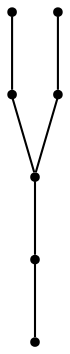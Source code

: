 graph {
  node [shape=point,comment="{\"directed\":false,\"doi\":\"10.1007/978-3-540-70904-6_35\",\"figure\":\"7 (2)\"}"]

  v0 [pos="943.3629678415698,454.17861938476574"]
  v1 [pos="996.9990052688953,423.36603800455737"]
  v2 [pos="889.915570494186,361.4911397298178"]
  v3 [pos="889.915570494186,423.3660380045573"]
  v4 [pos="889.915570494186,485.1160685221355"]
  v5 [pos="836.2190906613373,454.17861938476574"]
  v6 [pos="782.5841024709302,423.36603800455737"]

  v0 -- v1 [id="-1",pos="943.3629678415698,454.17861938476574 996.9990052688953,423.36603800455737 996.9990052688953,423.36603800455737 996.9990052688953,423.36603800455737"]
  v6 -- v5 [id="-2",pos="782.5841024709302,423.36603800455737 836.2190906613373,454.17861938476574 836.2190906613373,454.17861938476574 836.2190906613373,454.17861938476574"]
  v5 -- v4 [id="-3",pos="836.2190906613373,454.17861938476574 889.915570494186,485.1160685221355 889.915570494186,485.1160685221355 889.915570494186,485.1160685221355"]
  v4 -- v0 [id="-4",pos="889.915570494186,485.1160685221355 943.3629678415698,454.17861938476574 943.3629678415698,454.17861938476574 943.3629678415698,454.17861938476574"]
  v3 -- v4 [id="-5",pos="889.915570494186,423.3660380045573 889.915570494186,485.1160685221355 889.915570494186,485.1160685221355 889.915570494186,485.1160685221355"]
  v2 -- v3 [id="-6",pos="889.915570494186,361.4911397298178 889.915570494186,423.3660380045573 889.915570494186,423.3660380045573 889.915570494186,423.3660380045573"]
}
